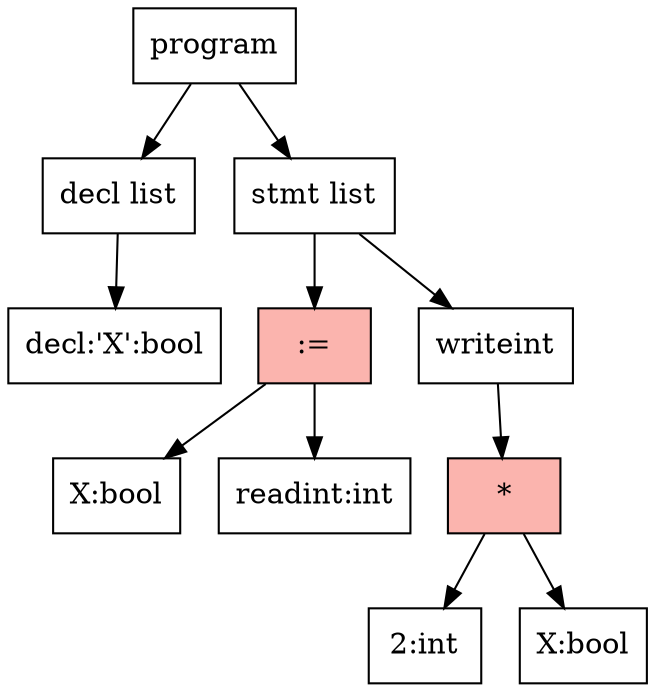 digraph tl12Ast {
  ordering=out;
  node [shape = box, style = filled, fillcolor="white"];
  n1 [label="program",shape=box]
  n2 [label="decl list",shape=box]
  n1 -> n2
  n3 [label="decl:'X':bool",shape=box]
  n2 -> n3
  n5 [label="stmt list",shape=box]
  n1 -> n5
  n6 [label=":=",fillcolor="/pastel13/1",shape=box]
  n5 -> n6
  n7 [label="X:bool",shape=box]
  n12 [label="readint:int",shape=box]
  n6 -> n7
  n6 -> n12
  n8 [label="writeint",shape=box]
  n5 -> n8
  n9 [label="*",fillcolor="/pastel13/1",shape=box]
  n8 -> n9
  n10 [label="2:int",shape=box]
  n9 -> n10
  n11 [label="X:bool",shape=box]
  n9 -> n11
}
